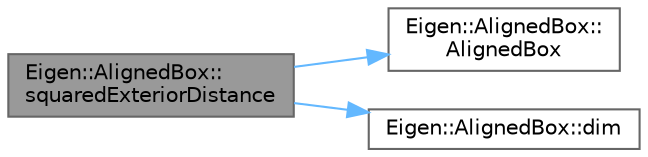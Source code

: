 digraph "Eigen::AlignedBox::squaredExteriorDistance"
{
 // LATEX_PDF_SIZE
  bgcolor="transparent";
  edge [fontname=Helvetica,fontsize=10,labelfontname=Helvetica,labelfontsize=10];
  node [fontname=Helvetica,fontsize=10,shape=box,height=0.2,width=0.4];
  rankdir="LR";
  Node1 [id="Node000001",label="Eigen::AlignedBox::\lsquaredExteriorDistance",height=0.2,width=0.4,color="gray40", fillcolor="grey60", style="filled", fontcolor="black",tooltip=" "];
  Node1 -> Node2 [id="edge1_Node000001_Node000002",color="steelblue1",style="solid",tooltip=" "];
  Node2 [id="Node000002",label="Eigen::AlignedBox::\lAlignedBox",height=0.2,width=0.4,color="grey40", fillcolor="white", style="filled",URL="$class_eigen_1_1_aligned_box.html#aeb7682d3d8676752e9b789b51d950872",tooltip=" "];
  Node1 -> Node3 [id="edge2_Node000001_Node000003",color="steelblue1",style="solid",tooltip=" "];
  Node3 [id="Node000003",label="Eigen::AlignedBox::dim",height=0.2,width=0.4,color="grey40", fillcolor="white", style="filled",URL="$class_eigen_1_1_aligned_box.html#ab774df3608d0be913a3aa5d67476a521",tooltip=" "];
}
